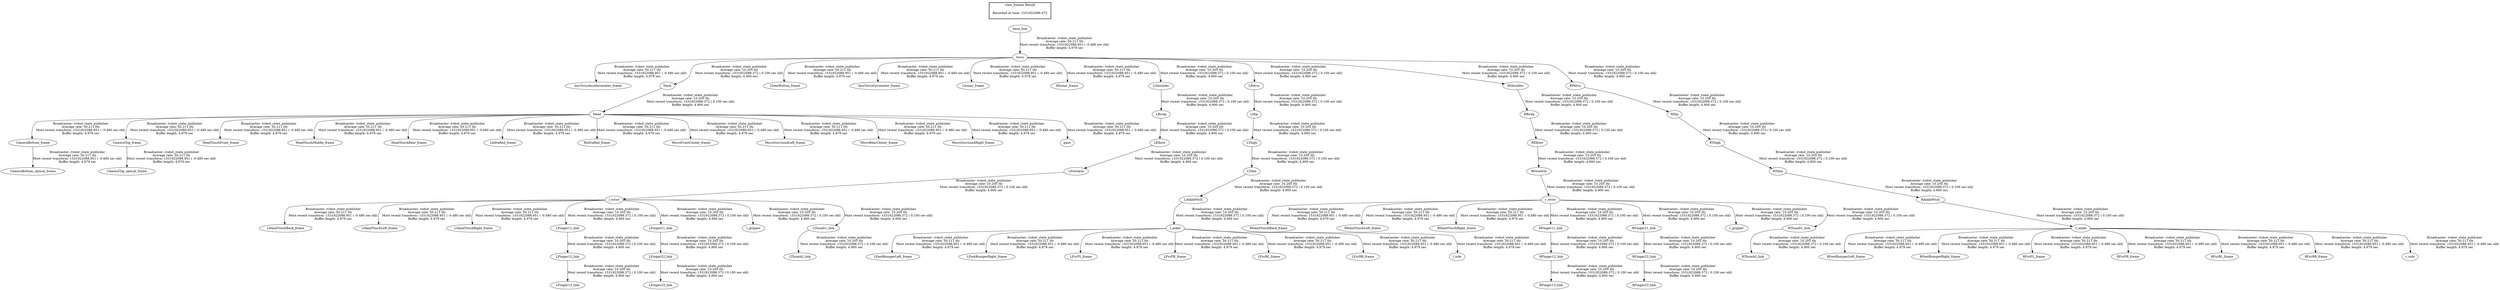digraph G {
"torso" -> "ImuTorsoAccelerometer_frame"[label="Broadcaster: /robot_state_publisher\nAverage rate: 50.211 Hz\nMost recent transform: 1531922088.951 ( -0.480 sec old)\nBuffer length: 4.979 sec\n"];
"base_link" -> "torso"[label="Broadcaster: /robot_state_publisher\nAverage rate: 50.211 Hz\nMost recent transform: 1531922088.951 ( -0.480 sec old)\nBuffer length: 4.979 sec\n"];
"CameraBottom_frame" -> "CameraBottom_optical_frame"[label="Broadcaster: /robot_state_publisher\nAverage rate: 50.211 Hz\nMost recent transform: 1531922088.951 ( -0.480 sec old)\nBuffer length: 4.979 sec\n"];
"Head" -> "CameraBottom_frame"[label="Broadcaster: /robot_state_publisher\nAverage rate: 50.211 Hz\nMost recent transform: 1531922088.951 ( -0.480 sec old)\nBuffer length: 4.979 sec\n"];
"Neck" -> "Head"[label="Broadcaster: /robot_state_publisher\nAverage rate: 10.205 Hz\nMost recent transform: 1531922088.372 ( 0.100 sec old)\nBuffer length: 4.900 sec\n"];
"CameraTop_frame" -> "CameraTop_optical_frame"[label="Broadcaster: /robot_state_publisher\nAverage rate: 50.211 Hz\nMost recent transform: 1531922088.951 ( -0.480 sec old)\nBuffer length: 4.979 sec\n"];
"Head" -> "CameraTop_frame"[label="Broadcaster: /robot_state_publisher\nAverage rate: 50.211 Hz\nMost recent transform: 1531922088.951 ( -0.480 sec old)\nBuffer length: 4.979 sec\n"];
"torso" -> "ChestButton_frame"[label="Broadcaster: /robot_state_publisher\nAverage rate: 50.211 Hz\nMost recent transform: 1531922088.951 ( -0.480 sec old)\nBuffer length: 4.979 sec\n"];
"torso" -> "ImuTorsoGyrometer_frame"[label="Broadcaster: /robot_state_publisher\nAverage rate: 50.211 Hz\nMost recent transform: 1531922088.951 ( -0.480 sec old)\nBuffer length: 4.979 sec\n"];
"Head" -> "HeadTouchFront_frame"[label="Broadcaster: /robot_state_publisher\nAverage rate: 50.211 Hz\nMost recent transform: 1531922088.951 ( -0.480 sec old)\nBuffer length: 4.979 sec\n"];
"Head" -> "HeadTouchMiddle_frame"[label="Broadcaster: /robot_state_publisher\nAverage rate: 50.211 Hz\nMost recent transform: 1531922088.951 ( -0.480 sec old)\nBuffer length: 4.979 sec\n"];
"Head" -> "HeadTouchRear_frame"[label="Broadcaster: /robot_state_publisher\nAverage rate: 50.211 Hz\nMost recent transform: 1531922088.951 ( -0.480 sec old)\nBuffer length: 4.979 sec\n"];
"Head" -> "LInfraRed_frame"[label="Broadcaster: /robot_state_publisher\nAverage rate: 50.211 Hz\nMost recent transform: 1531922088.951 ( -0.480 sec old)\nBuffer length: 4.979 sec\n"];
"Head" -> "RInfraRed_frame"[label="Broadcaster: /robot_state_publisher\nAverage rate: 50.211 Hz\nMost recent transform: 1531922088.951 ( -0.480 sec old)\nBuffer length: 4.979 sec\n"];
"l_ankle" -> "LFootBumperLeft_frame"[label="Broadcaster: /robot_state_publisher\nAverage rate: 50.211 Hz\nMost recent transform: 1531922088.951 ( -0.480 sec old)\nBuffer length: 4.979 sec\n"];
"LAnklePitch" -> "l_ankle"[label="Broadcaster: /robot_state_publisher\nAverage rate: 10.205 Hz\nMost recent transform: 1531922088.372 ( 0.100 sec old)\nBuffer length: 4.900 sec\n"];
"l_ankle" -> "LFootBumperRight_frame"[label="Broadcaster: /robot_state_publisher\nAverage rate: 50.211 Hz\nMost recent transform: 1531922088.951 ( -0.480 sec old)\nBuffer length: 4.979 sec\n"];
"l_ankle" -> "LFsrFL_frame"[label="Broadcaster: /robot_state_publisher\nAverage rate: 50.211 Hz\nMost recent transform: 1531922088.951 ( -0.480 sec old)\nBuffer length: 4.979 sec\n"];
"l_ankle" -> "LFsrFR_frame"[label="Broadcaster: /robot_state_publisher\nAverage rate: 50.211 Hz\nMost recent transform: 1531922088.951 ( -0.480 sec old)\nBuffer length: 4.979 sec\n"];
"l_ankle" -> "LFsrRL_frame"[label="Broadcaster: /robot_state_publisher\nAverage rate: 50.211 Hz\nMost recent transform: 1531922088.951 ( -0.480 sec old)\nBuffer length: 4.979 sec\n"];
"l_ankle" -> "LFsrRR_frame"[label="Broadcaster: /robot_state_publisher\nAverage rate: 50.211 Hz\nMost recent transform: 1531922088.951 ( -0.480 sec old)\nBuffer length: 4.979 sec\n"];
"l_wrist" -> "LHandTouchBack_frame"[label="Broadcaster: /robot_state_publisher\nAverage rate: 50.211 Hz\nMost recent transform: 1531922088.951 ( -0.480 sec old)\nBuffer length: 4.979 sec\n"];
"LForeArm" -> "l_wrist"[label="Broadcaster: /robot_state_publisher\nAverage rate: 10.205 Hz\nMost recent transform: 1531922088.372 ( 0.100 sec old)\nBuffer length: 4.900 sec\n"];
"l_wrist" -> "LHandTouchLeft_frame"[label="Broadcaster: /robot_state_publisher\nAverage rate: 50.211 Hz\nMost recent transform: 1531922088.951 ( -0.480 sec old)\nBuffer length: 4.979 sec\n"];
"l_wrist" -> "LHandTouchRight_frame"[label="Broadcaster: /robot_state_publisher\nAverage rate: 50.211 Hz\nMost recent transform: 1531922088.951 ( -0.480 sec old)\nBuffer length: 4.979 sec\n"];
"l_ankle" -> "l_sole"[label="Broadcaster: /robot_state_publisher\nAverage rate: 50.211 Hz\nMost recent transform: 1531922088.951 ( -0.480 sec old)\nBuffer length: 4.979 sec\n"];
"Head" -> "MicroFrontCenter_frame"[label="Broadcaster: /robot_state_publisher\nAverage rate: 50.211 Hz\nMost recent transform: 1531922088.951 ( -0.480 sec old)\nBuffer length: 4.979 sec\n"];
"Head" -> "MicroSurroundLeft_frame"[label="Broadcaster: /robot_state_publisher\nAverage rate: 50.211 Hz\nMost recent transform: 1531922088.951 ( -0.480 sec old)\nBuffer length: 4.979 sec\n"];
"Head" -> "MicroRearCenter_frame"[label="Broadcaster: /robot_state_publisher\nAverage rate: 50.211 Hz\nMost recent transform: 1531922088.951 ( -0.480 sec old)\nBuffer length: 4.979 sec\n"];
"Head" -> "MicroSurroundRight_frame"[label="Broadcaster: /robot_state_publisher\nAverage rate: 50.211 Hz\nMost recent transform: 1531922088.951 ( -0.480 sec old)\nBuffer length: 4.979 sec\n"];
"r_ankle" -> "RFootBumperLeft_frame"[label="Broadcaster: /robot_state_publisher\nAverage rate: 50.211 Hz\nMost recent transform: 1531922088.951 ( -0.480 sec old)\nBuffer length: 4.979 sec\n"];
"RAnklePitch" -> "r_ankle"[label="Broadcaster: /robot_state_publisher\nAverage rate: 10.205 Hz\nMost recent transform: 1531922088.372 ( 0.100 sec old)\nBuffer length: 4.900 sec\n"];
"r_ankle" -> "RFootBumperRight_frame"[label="Broadcaster: /robot_state_publisher\nAverage rate: 50.211 Hz\nMost recent transform: 1531922088.951 ( -0.480 sec old)\nBuffer length: 4.979 sec\n"];
"r_ankle" -> "RFsrFL_frame"[label="Broadcaster: /robot_state_publisher\nAverage rate: 50.211 Hz\nMost recent transform: 1531922088.951 ( -0.480 sec old)\nBuffer length: 4.979 sec\n"];
"r_ankle" -> "RFsrFR_frame"[label="Broadcaster: /robot_state_publisher\nAverage rate: 50.211 Hz\nMost recent transform: 1531922088.951 ( -0.480 sec old)\nBuffer length: 4.979 sec\n"];
"r_ankle" -> "RFsrRL_frame"[label="Broadcaster: /robot_state_publisher\nAverage rate: 50.211 Hz\nMost recent transform: 1531922088.951 ( -0.480 sec old)\nBuffer length: 4.979 sec\n"];
"r_ankle" -> "RFsrRR_frame"[label="Broadcaster: /robot_state_publisher\nAverage rate: 50.211 Hz\nMost recent transform: 1531922088.951 ( -0.480 sec old)\nBuffer length: 4.979 sec\n"];
"r_wrist" -> "RHandTouchBack_frame"[label="Broadcaster: /robot_state_publisher\nAverage rate: 50.211 Hz\nMost recent transform: 1531922088.951 ( -0.480 sec old)\nBuffer length: 4.979 sec\n"];
"RForeArm" -> "r_wrist"[label="Broadcaster: /robot_state_publisher\nAverage rate: 10.205 Hz\nMost recent transform: 1531922088.372 ( 0.100 sec old)\nBuffer length: 4.900 sec\n"];
"r_wrist" -> "RHandTouchLeft_frame"[label="Broadcaster: /robot_state_publisher\nAverage rate: 50.211 Hz\nMost recent transform: 1531922088.951 ( -0.480 sec old)\nBuffer length: 4.979 sec\n"];
"r_wrist" -> "RHandTouchRight_frame"[label="Broadcaster: /robot_state_publisher\nAverage rate: 50.211 Hz\nMost recent transform: 1531922088.951 ( -0.480 sec old)\nBuffer length: 4.979 sec\n"];
"r_ankle" -> "r_sole"[label="Broadcaster: /robot_state_publisher\nAverage rate: 50.211 Hz\nMost recent transform: 1531922088.951 ( -0.480 sec old)\nBuffer length: 4.979 sec\n"];
"torso" -> "LSonar_frame"[label="Broadcaster: /robot_state_publisher\nAverage rate: 50.211 Hz\nMost recent transform: 1531922088.951 ( -0.480 sec old)\nBuffer length: 4.979 sec\n"];
"torso" -> "RSonar_frame"[label="Broadcaster: /robot_state_publisher\nAverage rate: 50.211 Hz\nMost recent transform: 1531922088.951 ( -0.480 sec old)\nBuffer length: 4.979 sec\n"];
"Head" -> "gaze"[label="Broadcaster: /robot_state_publisher\nAverage rate: 50.211 Hz\nMost recent transform: 1531922088.951 ( -0.480 sec old)\nBuffer length: 4.979 sec\n"];
"torso" -> "Neck"[label="Broadcaster: /robot_state_publisher\nAverage rate: 10.205 Hz\nMost recent transform: 1531922088.372 ( 0.100 sec old)\nBuffer length: 4.900 sec\n"];
"LTibia" -> "LAnklePitch"[label="Broadcaster: /robot_state_publisher\nAverage rate: 10.205 Hz\nMost recent transform: 1531922088.372 ( 0.100 sec old)\nBuffer length: 4.900 sec\n"];
"LThigh" -> "LTibia"[label="Broadcaster: /robot_state_publisher\nAverage rate: 10.205 Hz\nMost recent transform: 1531922088.372 ( 0.100 sec old)\nBuffer length: 4.900 sec\n"];
"LElbow" -> "LForeArm"[label="Broadcaster: /robot_state_publisher\nAverage rate: 10.205 Hz\nMost recent transform: 1531922088.372 ( 0.100 sec old)\nBuffer length: 4.900 sec\n"];
"LBicep" -> "LElbow"[label="Broadcaster: /robot_state_publisher\nAverage rate: 10.205 Hz\nMost recent transform: 1531922088.372 ( 0.100 sec old)\nBuffer length: 4.900 sec\n"];
"LShoulder" -> "LBicep"[label="Broadcaster: /robot_state_publisher\nAverage rate: 10.205 Hz\nMost recent transform: 1531922088.372 ( 0.100 sec old)\nBuffer length: 4.900 sec\n"];
"l_wrist" -> "LFinger11_link"[label="Broadcaster: /robot_state_publisher\nAverage rate: 10.205 Hz\nMost recent transform: 1531922088.372 ( 0.100 sec old)\nBuffer length: 4.900 sec\n"];
"LFinger11_link" -> "LFinger12_link"[label="Broadcaster: /robot_state_publisher\nAverage rate: 10.205 Hz\nMost recent transform: 1531922088.372 ( 0.100 sec old)\nBuffer length: 4.900 sec\n"];
"LFinger12_link" -> "LFinger13_link"[label="Broadcaster: /robot_state_publisher\nAverage rate: 10.205 Hz\nMost recent transform: 1531922088.372 ( 0.100 sec old)\nBuffer length: 4.900 sec\n"];
"l_wrist" -> "LFinger21_link"[label="Broadcaster: /robot_state_publisher\nAverage rate: 10.205 Hz\nMost recent transform: 1531922088.372 ( 0.100 sec old)\nBuffer length: 4.900 sec\n"];
"LFinger21_link" -> "LFinger22_link"[label="Broadcaster: /robot_state_publisher\nAverage rate: 10.205 Hz\nMost recent transform: 1531922088.372 ( 0.100 sec old)\nBuffer length: 4.900 sec\n"];
"LFinger22_link" -> "LFinger23_link"[label="Broadcaster: /robot_state_publisher\nAverage rate: 10.205 Hz\nMost recent transform: 1531922088.372 ( 0.100 sec old)\nBuffer length: 4.900 sec\n"];
"l_wrist" -> "l_gripper"[label="Broadcaster: /robot_state_publisher\nAverage rate: 10.205 Hz\nMost recent transform: 1531922088.372 ( 0.100 sec old)\nBuffer length: 4.900 sec\n"];
"LHip" -> "LThigh"[label="Broadcaster: /robot_state_publisher\nAverage rate: 10.205 Hz\nMost recent transform: 1531922088.372 ( 0.100 sec old)\nBuffer length: 4.900 sec\n"];
"LPelvis" -> "LHip"[label="Broadcaster: /robot_state_publisher\nAverage rate: 10.205 Hz\nMost recent transform: 1531922088.372 ( 0.100 sec old)\nBuffer length: 4.900 sec\n"];
"torso" -> "LPelvis"[label="Broadcaster: /robot_state_publisher\nAverage rate: 10.205 Hz\nMost recent transform: 1531922088.372 ( 0.100 sec old)\nBuffer length: 4.900 sec\n"];
"torso" -> "LShoulder"[label="Broadcaster: /robot_state_publisher\nAverage rate: 10.205 Hz\nMost recent transform: 1531922088.372 ( 0.100 sec old)\nBuffer length: 4.900 sec\n"];
"l_wrist" -> "LThumb1_link"[label="Broadcaster: /robot_state_publisher\nAverage rate: 10.205 Hz\nMost recent transform: 1531922088.372 ( 0.100 sec old)\nBuffer length: 4.900 sec\n"];
"LThumb1_link" -> "LThumb2_link"[label="Broadcaster: /robot_state_publisher\nAverage rate: 10.205 Hz\nMost recent transform: 1531922088.372 ( 0.100 sec old)\nBuffer length: 4.900 sec\n"];
"RTibia" -> "RAnklePitch"[label="Broadcaster: /robot_state_publisher\nAverage rate: 10.205 Hz\nMost recent transform: 1531922088.372 ( 0.100 sec old)\nBuffer length: 4.900 sec\n"];
"RThigh" -> "RTibia"[label="Broadcaster: /robot_state_publisher\nAverage rate: 10.205 Hz\nMost recent transform: 1531922088.372 ( 0.100 sec old)\nBuffer length: 4.900 sec\n"];
"RElbow" -> "RForeArm"[label="Broadcaster: /robot_state_publisher\nAverage rate: 10.205 Hz\nMost recent transform: 1531922088.372 ( 0.100 sec old)\nBuffer length: 4.900 sec\n"];
"RBicep" -> "RElbow"[label="Broadcaster: /robot_state_publisher\nAverage rate: 10.205 Hz\nMost recent transform: 1531922088.372 ( 0.100 sec old)\nBuffer length: 4.900 sec\n"];
"RShoulder" -> "RBicep"[label="Broadcaster: /robot_state_publisher\nAverage rate: 10.205 Hz\nMost recent transform: 1531922088.372 ( 0.100 sec old)\nBuffer length: 4.900 sec\n"];
"r_wrist" -> "RFinger11_link"[label="Broadcaster: /robot_state_publisher\nAverage rate: 10.205 Hz\nMost recent transform: 1531922088.372 ( 0.100 sec old)\nBuffer length: 4.900 sec\n"];
"RFinger11_link" -> "RFinger12_link"[label="Broadcaster: /robot_state_publisher\nAverage rate: 10.205 Hz\nMost recent transform: 1531922088.372 ( 0.100 sec old)\nBuffer length: 4.900 sec\n"];
"RFinger12_link" -> "RFinger13_link"[label="Broadcaster: /robot_state_publisher\nAverage rate: 10.205 Hz\nMost recent transform: 1531922088.372 ( 0.100 sec old)\nBuffer length: 4.900 sec\n"];
"r_wrist" -> "RFinger21_link"[label="Broadcaster: /robot_state_publisher\nAverage rate: 10.205 Hz\nMost recent transform: 1531922088.372 ( 0.100 sec old)\nBuffer length: 4.900 sec\n"];
"RFinger21_link" -> "RFinger22_link"[label="Broadcaster: /robot_state_publisher\nAverage rate: 10.205 Hz\nMost recent transform: 1531922088.372 ( 0.100 sec old)\nBuffer length: 4.900 sec\n"];
"RFinger22_link" -> "RFinger23_link"[label="Broadcaster: /robot_state_publisher\nAverage rate: 10.205 Hz\nMost recent transform: 1531922088.372 ( 0.100 sec old)\nBuffer length: 4.900 sec\n"];
"r_wrist" -> "r_gripper"[label="Broadcaster: /robot_state_publisher\nAverage rate: 10.205 Hz\nMost recent transform: 1531922088.372 ( 0.100 sec old)\nBuffer length: 4.900 sec\n"];
"RHip" -> "RThigh"[label="Broadcaster: /robot_state_publisher\nAverage rate: 10.205 Hz\nMost recent transform: 1531922088.372 ( 0.100 sec old)\nBuffer length: 4.900 sec\n"];
"RPelvis" -> "RHip"[label="Broadcaster: /robot_state_publisher\nAverage rate: 10.205 Hz\nMost recent transform: 1531922088.372 ( 0.100 sec old)\nBuffer length: 4.900 sec\n"];
"torso" -> "RPelvis"[label="Broadcaster: /robot_state_publisher\nAverage rate: 10.205 Hz\nMost recent transform: 1531922088.372 ( 0.100 sec old)\nBuffer length: 4.900 sec\n"];
"torso" -> "RShoulder"[label="Broadcaster: /robot_state_publisher\nAverage rate: 10.205 Hz\nMost recent transform: 1531922088.372 ( 0.100 sec old)\nBuffer length: 4.900 sec\n"];
"r_wrist" -> "RThumb1_link"[label="Broadcaster: /robot_state_publisher\nAverage rate: 10.205 Hz\nMost recent transform: 1531922088.372 ( 0.100 sec old)\nBuffer length: 4.900 sec\n"];
"RThumb1_link" -> "RThumb2_link"[label="Broadcaster: /robot_state_publisher\nAverage rate: 10.205 Hz\nMost recent transform: 1531922088.372 ( 0.100 sec old)\nBuffer length: 4.900 sec\n"];
edge [style=invis];
 subgraph cluster_legend { style=bold; color=black; label ="view_frames Result";
"Recorded at time: 1531922088.472"[ shape=plaintext ] ;
 }->"base_link";
}